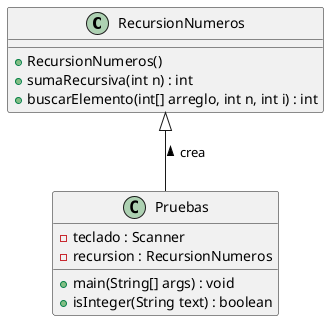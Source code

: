 @startuml Recursion numeros

class RecursionNumeros{
    + RecursionNumeros()
    + sumaRecursiva(int n) : int 
    + buscarElemento(int[] arreglo, int n, int i) : int
}

class Pruebas{
    - teclado : Scanner
    - recursion : RecursionNumeros
    + main(String[] args) : void
    + isInteger(String text) : boolean
}

RecursionNumeros <|-- Pruebas : < crea

@enduml